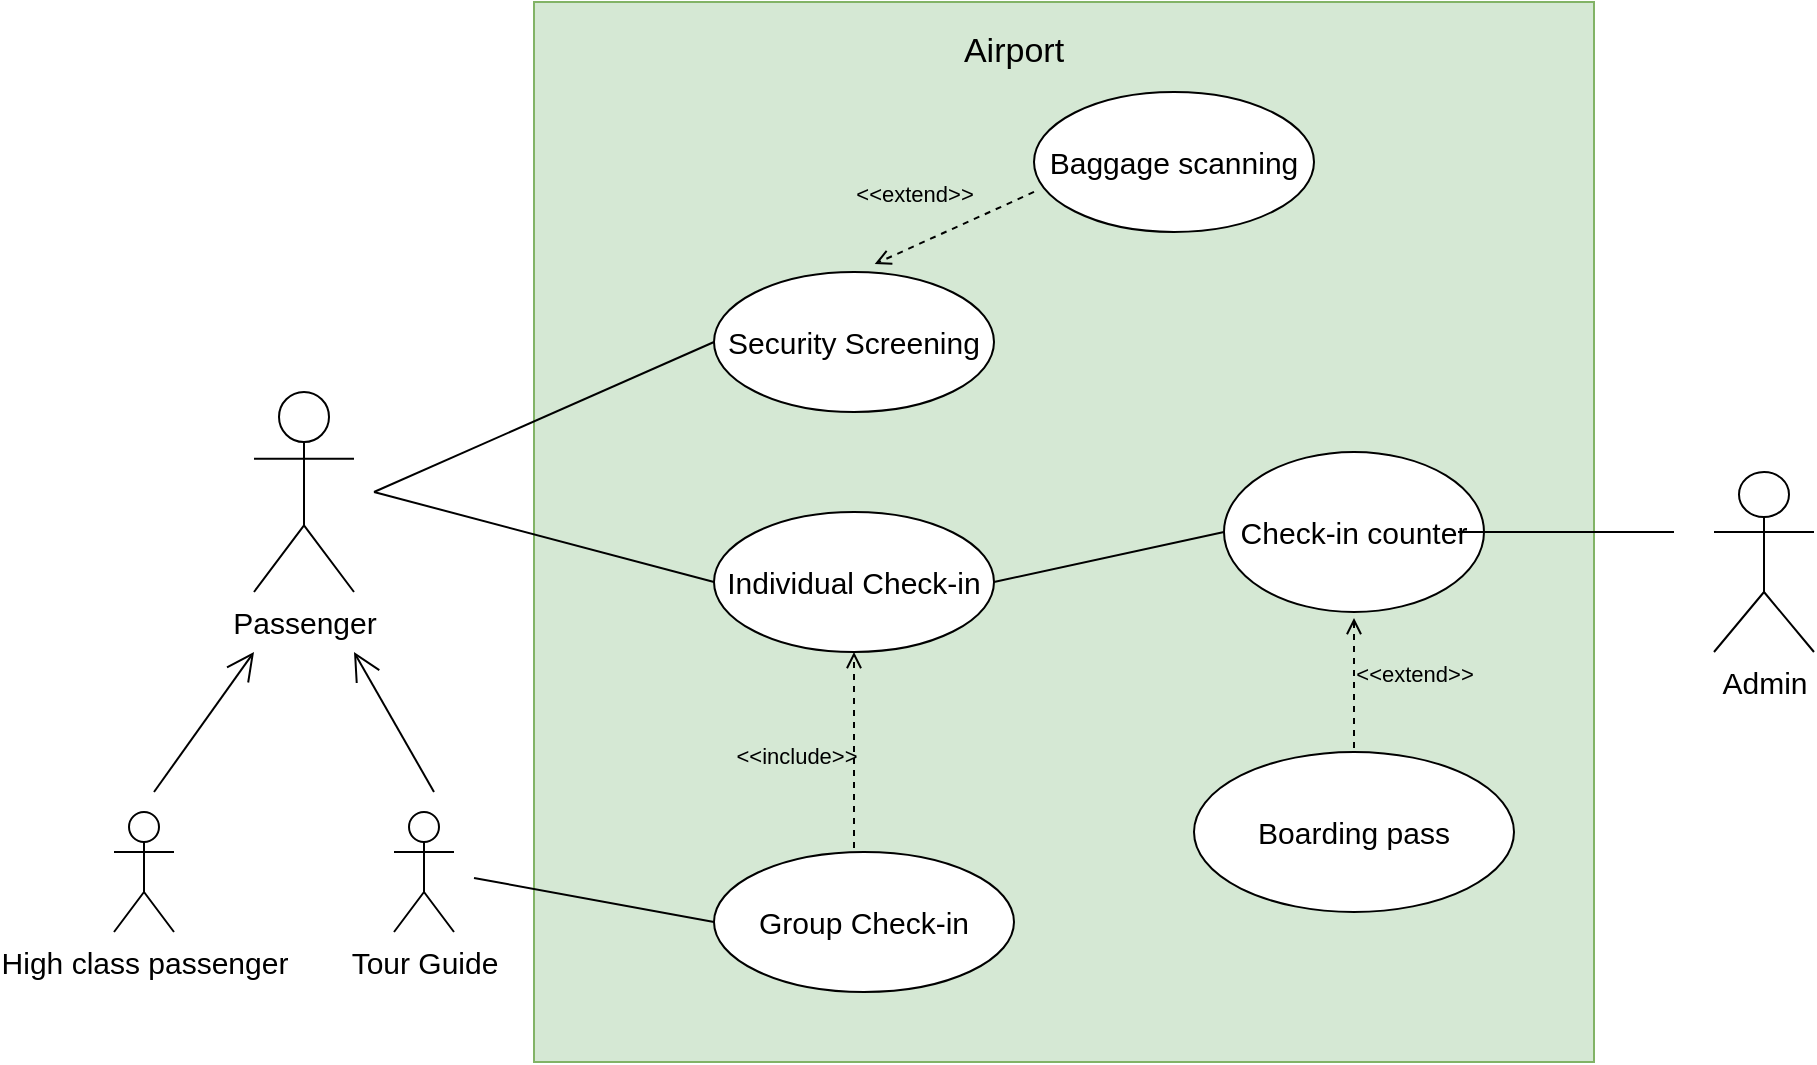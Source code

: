 <mxfile version="13.8.0" type="github">
  <diagram id="ORWmDwNx3g8ZtDcgE-eq" name="Page-1">
    <mxGraphModel dx="1038" dy="1717" grid="1" gridSize="10" guides="1" tooltips="1" connect="1" arrows="1" fold="1" page="1" pageScale="1" pageWidth="850" pageHeight="1100" math="0" shadow="0">
      <root>
        <mxCell id="0" />
        <mxCell id="1" parent="0" />
        <mxCell id="_N2qR0gE1ZygfNwfR7FL-29" value="" style="whiteSpace=wrap;html=1;aspect=fixed;fillColor=#d5e8d4;strokeColor=#82b366;" vertex="1" parent="1">
          <mxGeometry x="290" y="-25" width="530" height="530" as="geometry" />
        </mxCell>
        <mxCell id="_N2qR0gE1ZygfNwfR7FL-1" value="&lt;font style=&quot;font-size: 15px&quot;&gt;Passenger&lt;/font&gt;" style="shape=umlActor;verticalLabelPosition=bottom;verticalAlign=top;html=1;" vertex="1" parent="1">
          <mxGeometry x="150" y="170" width="50" height="100" as="geometry" />
        </mxCell>
        <mxCell id="_N2qR0gE1ZygfNwfR7FL-4" value="&lt;font style=&quot;font-size: 15px&quot;&gt;Tour Guide&lt;/font&gt;" style="shape=umlActor;verticalLabelPosition=bottom;verticalAlign=top;html=1;" vertex="1" parent="1">
          <mxGeometry x="220" y="380" width="30" height="60" as="geometry" />
        </mxCell>
        <mxCell id="_N2qR0gE1ZygfNwfR7FL-5" value="&lt;font style=&quot;font-size: 15px&quot;&gt;High class passenger&lt;/font&gt;" style="shape=umlActor;verticalLabelPosition=bottom;verticalAlign=top;html=1;" vertex="1" parent="1">
          <mxGeometry x="80" y="380" width="30" height="60" as="geometry" />
        </mxCell>
        <mxCell id="_N2qR0gE1ZygfNwfR7FL-7" value="" style="endArrow=open;endFill=1;endSize=12;html=1;" edge="1" parent="1">
          <mxGeometry width="160" relative="1" as="geometry">
            <mxPoint x="100" y="370" as="sourcePoint" />
            <mxPoint x="150" y="300" as="targetPoint" />
          </mxGeometry>
        </mxCell>
        <mxCell id="_N2qR0gE1ZygfNwfR7FL-8" value="" style="endArrow=open;endFill=1;endSize=12;html=1;" edge="1" parent="1">
          <mxGeometry width="160" relative="1" as="geometry">
            <mxPoint x="240" y="370" as="sourcePoint" />
            <mxPoint x="200" y="300" as="targetPoint" />
          </mxGeometry>
        </mxCell>
        <mxCell id="_N2qR0gE1ZygfNwfR7FL-9" value="&lt;font style=&quot;font-size: 15px&quot;&gt;Individual Check-in&lt;/font&gt;" style="ellipse;whiteSpace=wrap;html=1;" vertex="1" parent="1">
          <mxGeometry x="380" y="230" width="140" height="70" as="geometry" />
        </mxCell>
        <mxCell id="_N2qR0gE1ZygfNwfR7FL-10" value="&lt;font style=&quot;font-size: 15px&quot;&gt;Security Screening&lt;/font&gt;" style="ellipse;whiteSpace=wrap;html=1;" vertex="1" parent="1">
          <mxGeometry x="380" y="110" width="140" height="70" as="geometry" />
        </mxCell>
        <mxCell id="_N2qR0gE1ZygfNwfR7FL-11" value="&lt;font style=&quot;font-size: 15px&quot;&gt;Group Check-in&lt;/font&gt;" style="ellipse;whiteSpace=wrap;html=1;" vertex="1" parent="1">
          <mxGeometry x="380" y="400" width="150" height="70" as="geometry" />
        </mxCell>
        <mxCell id="_N2qR0gE1ZygfNwfR7FL-15" value="" style="endArrow=none;html=1;entryX=0;entryY=0.5;entryDx=0;entryDy=0;" edge="1" parent="1" target="_N2qR0gE1ZygfNwfR7FL-11">
          <mxGeometry width="50" height="50" relative="1" as="geometry">
            <mxPoint x="260" y="413" as="sourcePoint" />
            <mxPoint x="350" y="440" as="targetPoint" />
          </mxGeometry>
        </mxCell>
        <mxCell id="_N2qR0gE1ZygfNwfR7FL-16" value="&amp;lt;&amp;lt;include&amp;gt;&amp;gt;" style="edgeStyle=none;html=1;endArrow=open;verticalAlign=bottom;dashed=1;labelBackgroundColor=none;entryX=0.5;entryY=1;entryDx=0;entryDy=0;" edge="1" parent="1" target="_N2qR0gE1ZygfNwfR7FL-9">
          <mxGeometry x="-0.236" y="29" width="160" relative="1" as="geometry">
            <mxPoint x="450" y="398" as="sourcePoint" />
            <mxPoint x="610" y="350" as="targetPoint" />
            <mxPoint as="offset" />
          </mxGeometry>
        </mxCell>
        <mxCell id="_N2qR0gE1ZygfNwfR7FL-17" value="" style="endArrow=none;html=1;entryX=0;entryY=0.5;entryDx=0;entryDy=0;" edge="1" parent="1" target="_N2qR0gE1ZygfNwfR7FL-10">
          <mxGeometry width="50" height="50" relative="1" as="geometry">
            <mxPoint x="210" y="220" as="sourcePoint" />
            <mxPoint x="340" y="150" as="targetPoint" />
          </mxGeometry>
        </mxCell>
        <mxCell id="_N2qR0gE1ZygfNwfR7FL-18" value="" style="endArrow=none;html=1;entryX=0;entryY=0.5;entryDx=0;entryDy=0;" edge="1" parent="1" target="_N2qR0gE1ZygfNwfR7FL-9">
          <mxGeometry width="50" height="50" relative="1" as="geometry">
            <mxPoint x="210" y="220" as="sourcePoint" />
            <mxPoint x="360" y="220" as="targetPoint" />
          </mxGeometry>
        </mxCell>
        <mxCell id="_N2qR0gE1ZygfNwfR7FL-19" value="&lt;font style=&quot;font-size: 15px&quot;&gt;Baggage scanning&lt;/font&gt;" style="ellipse;whiteSpace=wrap;html=1;" vertex="1" parent="1">
          <mxGeometry x="540" y="20" width="140" height="70" as="geometry" />
        </mxCell>
        <mxCell id="_N2qR0gE1ZygfNwfR7FL-20" value="&amp;lt;&amp;lt;extend&amp;gt;&amp;gt;" style="edgeStyle=none;html=1;endArrow=open;verticalAlign=bottom;dashed=1;labelBackgroundColor=none;exitX=0;exitY=0.714;exitDx=0;exitDy=0;exitPerimeter=0;entryX=0.574;entryY=-0.057;entryDx=0;entryDy=0;entryPerimeter=0;" edge="1" parent="1" source="_N2qR0gE1ZygfNwfR7FL-19" target="_N2qR0gE1ZygfNwfR7FL-10">
          <mxGeometry x="0.345" y="-16" width="160" relative="1" as="geometry">
            <mxPoint x="500" y="78" as="sourcePoint" />
            <mxPoint x="460" y="100" as="targetPoint" />
            <mxPoint as="offset" />
          </mxGeometry>
        </mxCell>
        <mxCell id="_N2qR0gE1ZygfNwfR7FL-21" value="&lt;font style=&quot;font-size: 15px&quot;&gt;Check-in counter&lt;/font&gt;" style="ellipse;whiteSpace=wrap;html=1;" vertex="1" parent="1">
          <mxGeometry x="635" y="200" width="130" height="80" as="geometry" />
        </mxCell>
        <mxCell id="_N2qR0gE1ZygfNwfR7FL-22" value="&lt;font style=&quot;font-size: 15px&quot;&gt;Boarding pass&lt;/font&gt;" style="ellipse;whiteSpace=wrap;html=1;" vertex="1" parent="1">
          <mxGeometry x="620" y="350" width="160" height="80" as="geometry" />
        </mxCell>
        <mxCell id="_N2qR0gE1ZygfNwfR7FL-23" value="&amp;lt;&amp;lt;extend&amp;gt;&amp;gt;" style="edgeStyle=none;html=1;endArrow=open;verticalAlign=bottom;dashed=1;labelBackgroundColor=none;" edge="1" parent="1">
          <mxGeometry x="-0.139" y="-30" width="160" relative="1" as="geometry">
            <mxPoint x="700" y="348" as="sourcePoint" />
            <mxPoint x="700" y="283" as="targetPoint" />
            <mxPoint as="offset" />
            <Array as="points">
              <mxPoint x="700" y="320" />
            </Array>
          </mxGeometry>
        </mxCell>
        <mxCell id="_N2qR0gE1ZygfNwfR7FL-25" value="&lt;font style=&quot;font-size: 15px&quot;&gt;Admin&lt;/font&gt;" style="shape=umlActor;verticalLabelPosition=bottom;verticalAlign=top;html=1;" vertex="1" parent="1">
          <mxGeometry x="880" y="210" width="50" height="90" as="geometry" />
        </mxCell>
        <mxCell id="_N2qR0gE1ZygfNwfR7FL-26" value="" style="endArrow=none;html=1;exitX=1;exitY=0.5;exitDx=0;exitDy=0;entryX=0;entryY=0.5;entryDx=0;entryDy=0;" edge="1" parent="1" source="_N2qR0gE1ZygfNwfR7FL-9" target="_N2qR0gE1ZygfNwfR7FL-21">
          <mxGeometry width="50" height="50" relative="1" as="geometry">
            <mxPoint x="550" y="280" as="sourcePoint" />
            <mxPoint x="600" y="230" as="targetPoint" />
          </mxGeometry>
        </mxCell>
        <mxCell id="_N2qR0gE1ZygfNwfR7FL-27" value="" style="endArrow=none;html=1;" edge="1" parent="1">
          <mxGeometry width="50" height="50" relative="1" as="geometry">
            <mxPoint x="752" y="240" as="sourcePoint" />
            <mxPoint x="860" y="240" as="targetPoint" />
          </mxGeometry>
        </mxCell>
        <mxCell id="_N2qR0gE1ZygfNwfR7FL-30" value="&lt;font style=&quot;font-size: 17px&quot;&gt;Airport&lt;/font&gt;" style="text;html=1;strokeColor=none;fillColor=none;align=center;verticalAlign=middle;whiteSpace=wrap;rounded=0;" vertex="1" parent="1">
          <mxGeometry x="510" y="-10" width="40" height="20" as="geometry" />
        </mxCell>
      </root>
    </mxGraphModel>
  </diagram>
</mxfile>
